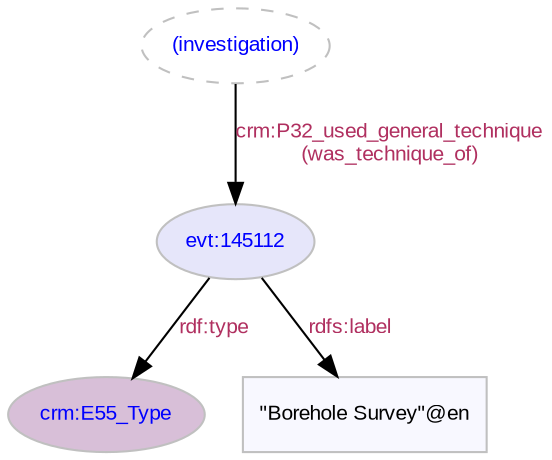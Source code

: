 digraph {
   // label = "Investigation methodology";
   // labelloc = "t";
   node [color=gray, fontcolor=blue, fontsize=10, fontname=Arial, style=filled, fillcolor=ghostwhite];
   edge [color=black, fontcolor=maroon, fontsize=10, fontname=Arial ];
   "crm:E55_Type" [fillcolor=thistle, target="crm", URL="http://www.cidoc-crm.org/cidoc-crm/E55_Type"];
   "(investigation)" [style=dashed];   
   "evt:145112" [fillcolor=lavender]; // methodology
   "\"Borehole Survey\"@en" [shape=box, fontcolor=black];
   "(investigation)" -> "evt:145112" [label="crm:P32_used_general_technique\n(was_technique_of)", labelURL="http://www.cidoc-crm.org/cidoc-crm/P32_used_general_technique"];     
   "evt:145112" -> "crm:E55_Type" [label="rdf:type", labelURL="http://www.w3.org/1999/02/22-rdf-syntax-ns#type"];
   "evt:145112" -> "\"Borehole Survey\"@en" [label="rdfs:label", labelURL="http://www.w3.org/2000/01/rdf-schema#label"];
 }
